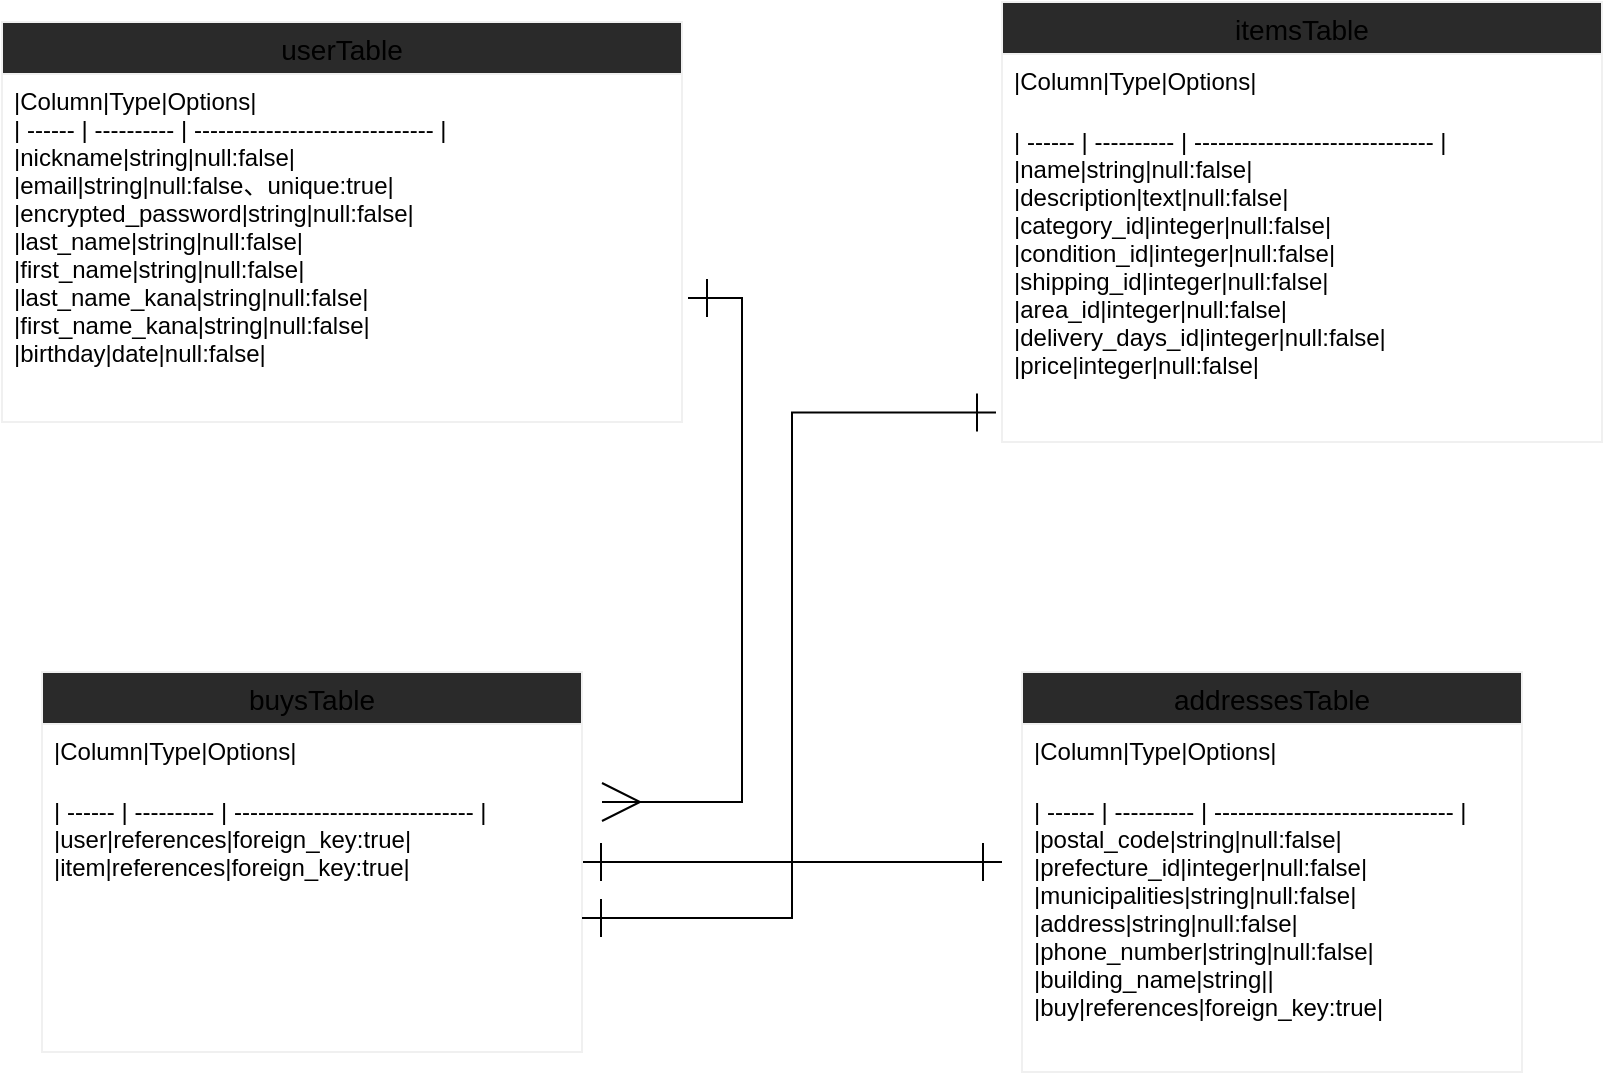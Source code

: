 <mxfile>
    <diagram id="-9kxKPkgsvG8srgzXpRR" name="ページ1">
        <mxGraphModel dx="792" dy="567" grid="1" gridSize="10" guides="1" tooltips="1" connect="1" arrows="1" fold="1" page="1" pageScale="1" pageWidth="827" pageHeight="1169" math="0" shadow="0">
            <root>
                <mxCell id="0"/>
                <mxCell id="1" parent="0"/>
                <mxCell id="177" value="userTable" style="swimlane;fontStyle=0;childLayout=stackLayout;horizontal=1;startSize=26;horizontalStack=0;resizeParent=1;resizeParentMax=0;resizeLast=0;collapsible=1;marginBottom=0;align=center;fontSize=14;strokeColor=#F0F0F0;fillColor=#2a2a2a;" parent="1" vertex="1">
                    <mxGeometry y="70" width="340" height="200" as="geometry"/>
                </mxCell>
                <mxCell id="178" value="|Column|Type|Options|&#10;| ------ | ---------- | ------------------------------ |&#10;|nickname|string|null:false|&#10;|email|string|null:false、unique:true|&#10;|encrypted_password|string|null:false|&#10;|last_name|string|null:false|&#10;|first_name|string|null:false|&#10;|last_name_kana|string|null:false|&#10;|first_name_kana|string|null:false|&#10;|birthday|date|null:false|" style="text;strokeColor=none;fillColor=none;spacingLeft=4;spacingRight=4;overflow=hidden;rotatable=0;points=[[0,0.5],[1,0.5]];portConstraint=eastwest;fontSize=12;" parent="177" vertex="1">
                    <mxGeometry y="26" width="340" height="174" as="geometry"/>
                </mxCell>
                <mxCell id="181" value="itemsTable" style="swimlane;fontStyle=0;childLayout=stackLayout;horizontal=1;startSize=26;horizontalStack=0;resizeParent=1;resizeParentMax=0;resizeLast=0;collapsible=1;marginBottom=0;align=center;fontSize=14;strokeColor=#F0F0F0;fillColor=#2a2a2a;" parent="1" vertex="1">
                    <mxGeometry x="500" y="60" width="300" height="220" as="geometry"/>
                </mxCell>
                <mxCell id="182" value="|Column|Type|Options|" style="text;strokeColor=none;fillColor=none;spacingLeft=4;spacingRight=4;overflow=hidden;rotatable=0;points=[[0,0.5],[1,0.5]];portConstraint=eastwest;fontSize=12;" parent="181" vertex="1">
                    <mxGeometry y="26" width="300" height="30" as="geometry"/>
                </mxCell>
                <mxCell id="183" value="| ------ | ---------- | ------------------------------ |&#10;|name|string|null:false|&#10;|description|text|null:false|&#10;|category_id|integer|null:false|&#10;|condition_id|integer|null:false|&#10;|shipping_id|integer|null:false|&#10;|area_id|integer|null:false|&#10;|delivery_days_id|integer|null:false|&#10;|price|integer|null:false|" style="text;strokeColor=none;fillColor=none;spacingLeft=4;spacingRight=4;overflow=hidden;rotatable=0;points=[[0,0.5],[1,0.5]];portConstraint=eastwest;fontSize=12;" parent="181" vertex="1">
                    <mxGeometry y="56" width="300" height="164" as="geometry"/>
                </mxCell>
                <mxCell id="185" value="addressesTable" style="swimlane;fontStyle=0;childLayout=stackLayout;horizontal=1;startSize=26;horizontalStack=0;resizeParent=1;resizeParentMax=0;resizeLast=0;collapsible=1;marginBottom=0;align=center;fontSize=14;strokeColor=#F0F0F0;fillColor=#2a2a2a;" parent="1" vertex="1">
                    <mxGeometry x="510" y="395" width="250" height="200" as="geometry"/>
                </mxCell>
                <mxCell id="186" value="|Column|Type|Options|" style="text;strokeColor=none;fillColor=none;spacingLeft=4;spacingRight=4;overflow=hidden;rotatable=0;points=[[0,0.5],[1,0.5]];portConstraint=eastwest;fontSize=12;" parent="185" vertex="1">
                    <mxGeometry y="26" width="250" height="30" as="geometry"/>
                </mxCell>
                <mxCell id="187" value="| ------ | ---------- | ------------------------------ |&#10;|postal_code|string|null:false|&#10;|prefecture_id|integer|null:false|&#10;|municipalities|string|null:false|&#10;|address|string|null:false|&#10;|phone_number|string|null:false|&#10;|building_name|string||&#10;|buy|references|foreign_key:true|" style="text;strokeColor=none;fillColor=none;spacingLeft=4;spacingRight=4;overflow=hidden;rotatable=0;points=[[0,0.5],[1,0.5]];portConstraint=eastwest;fontSize=12;" parent="185" vertex="1">
                    <mxGeometry y="56" width="250" height="144" as="geometry"/>
                </mxCell>
                <mxCell id="199" style="edgeStyle=orthogonalEdgeStyle;rounded=0;orthogonalLoop=1;jettySize=auto;html=1;startArrow=ERone;startFill=0;endArrow=ERone;endFill=0;startSize=17;endSize=17;targetPerimeterSpacing=0;strokeWidth=1;" parent="1" source="189" edge="1">
                    <mxGeometry relative="1" as="geometry">
                        <mxPoint x="500" y="490" as="targetPoint"/>
                    </mxGeometry>
                </mxCell>
                <mxCell id="189" value="buysTable" style="swimlane;fontStyle=0;childLayout=stackLayout;horizontal=1;startSize=26;horizontalStack=0;resizeParent=1;resizeParentMax=0;resizeLast=0;collapsible=1;marginBottom=0;align=center;fontSize=14;strokeColor=#F0F0F0;fillColor=#2a2a2a;" parent="1" vertex="1">
                    <mxGeometry x="20" y="395" width="270" height="190" as="geometry"/>
                </mxCell>
                <mxCell id="190" value="|Column|Type|Options|" style="text;strokeColor=none;fillColor=none;spacingLeft=4;spacingRight=4;overflow=hidden;rotatable=0;points=[[0,0.5],[1,0.5]];portConstraint=eastwest;fontSize=12;" parent="189" vertex="1">
                    <mxGeometry y="26" width="270" height="30" as="geometry"/>
                </mxCell>
                <mxCell id="191" value="| ------ | ---------- | ------------------------------ |&#10;|user|references|foreign_key:true|&#10;|item|references|foreign_key:true|" style="text;strokeColor=none;fillColor=none;spacingLeft=4;spacingRight=4;overflow=hidden;rotatable=0;points=[[0,0.5],[1,0.5]];portConstraint=eastwest;fontSize=12;" parent="189" vertex="1">
                    <mxGeometry y="56" width="270" height="134" as="geometry"/>
                </mxCell>
                <mxCell id="197" style="edgeStyle=orthogonalEdgeStyle;rounded=0;orthogonalLoop=1;jettySize=auto;html=1;entryX=-0.01;entryY=0.91;entryDx=0;entryDy=0;entryPerimeter=0;startArrow=ERone;startFill=0;endArrow=ERone;endFill=0;startSize=17;endSize=17;targetPerimeterSpacing=0;strokeWidth=1;" parent="1" source="191" target="183" edge="1">
                    <mxGeometry relative="1" as="geometry"/>
                </mxCell>
                <mxCell id="200" style="edgeStyle=orthogonalEdgeStyle;rounded=0;orthogonalLoop=1;jettySize=auto;html=1;startArrow=ERone;startFill=0;endArrow=ERmany;endFill=0;startSize=17;endSize=17;targetPerimeterSpacing=2;strokeWidth=1;sourcePerimeterSpacing=3;" parent="1" edge="1">
                    <mxGeometry relative="1" as="geometry">
                        <mxPoint x="300" y="460" as="targetPoint"/>
                        <mxPoint x="343" y="208" as="sourcePoint"/>
                        <Array as="points">
                            <mxPoint x="370" y="208"/>
                            <mxPoint x="370" y="460"/>
                        </Array>
                    </mxGeometry>
                </mxCell>
            </root>
        </mxGraphModel>
    </diagram>
</mxfile>